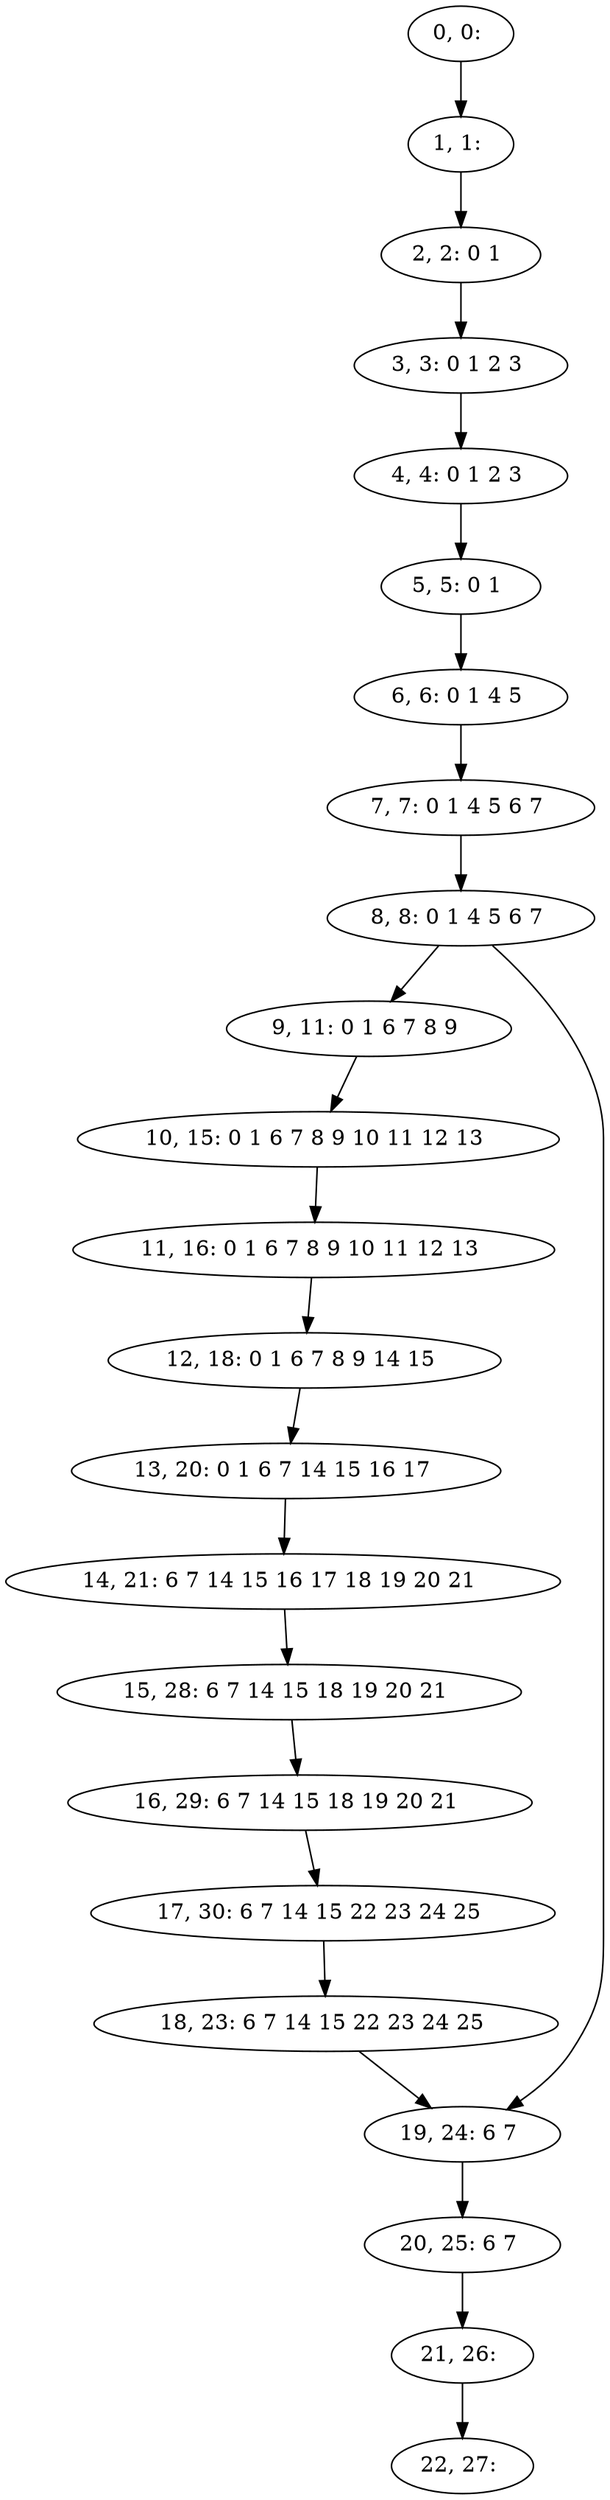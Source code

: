 digraph G {
0[label="0, 0: "];
1[label="1, 1: "];
2[label="2, 2: 0 1 "];
3[label="3, 3: 0 1 2 3 "];
4[label="4, 4: 0 1 2 3 "];
5[label="5, 5: 0 1 "];
6[label="6, 6: 0 1 4 5 "];
7[label="7, 7: 0 1 4 5 6 7 "];
8[label="8, 8: 0 1 4 5 6 7 "];
9[label="9, 11: 0 1 6 7 8 9 "];
10[label="10, 15: 0 1 6 7 8 9 10 11 12 13 "];
11[label="11, 16: 0 1 6 7 8 9 10 11 12 13 "];
12[label="12, 18: 0 1 6 7 8 9 14 15 "];
13[label="13, 20: 0 1 6 7 14 15 16 17 "];
14[label="14, 21: 6 7 14 15 16 17 18 19 20 21 "];
15[label="15, 28: 6 7 14 15 18 19 20 21 "];
16[label="16, 29: 6 7 14 15 18 19 20 21 "];
17[label="17, 30: 6 7 14 15 22 23 24 25 "];
18[label="18, 23: 6 7 14 15 22 23 24 25 "];
19[label="19, 24: 6 7 "];
20[label="20, 25: 6 7 "];
21[label="21, 26: "];
22[label="22, 27: "];
0->1 ;
1->2 ;
2->3 ;
3->4 ;
4->5 ;
5->6 ;
6->7 ;
7->8 ;
8->9 ;
8->19 ;
9->10 ;
10->11 ;
11->12 ;
12->13 ;
13->14 ;
14->15 ;
15->16 ;
16->17 ;
17->18 ;
18->19 ;
19->20 ;
20->21 ;
21->22 ;
}
